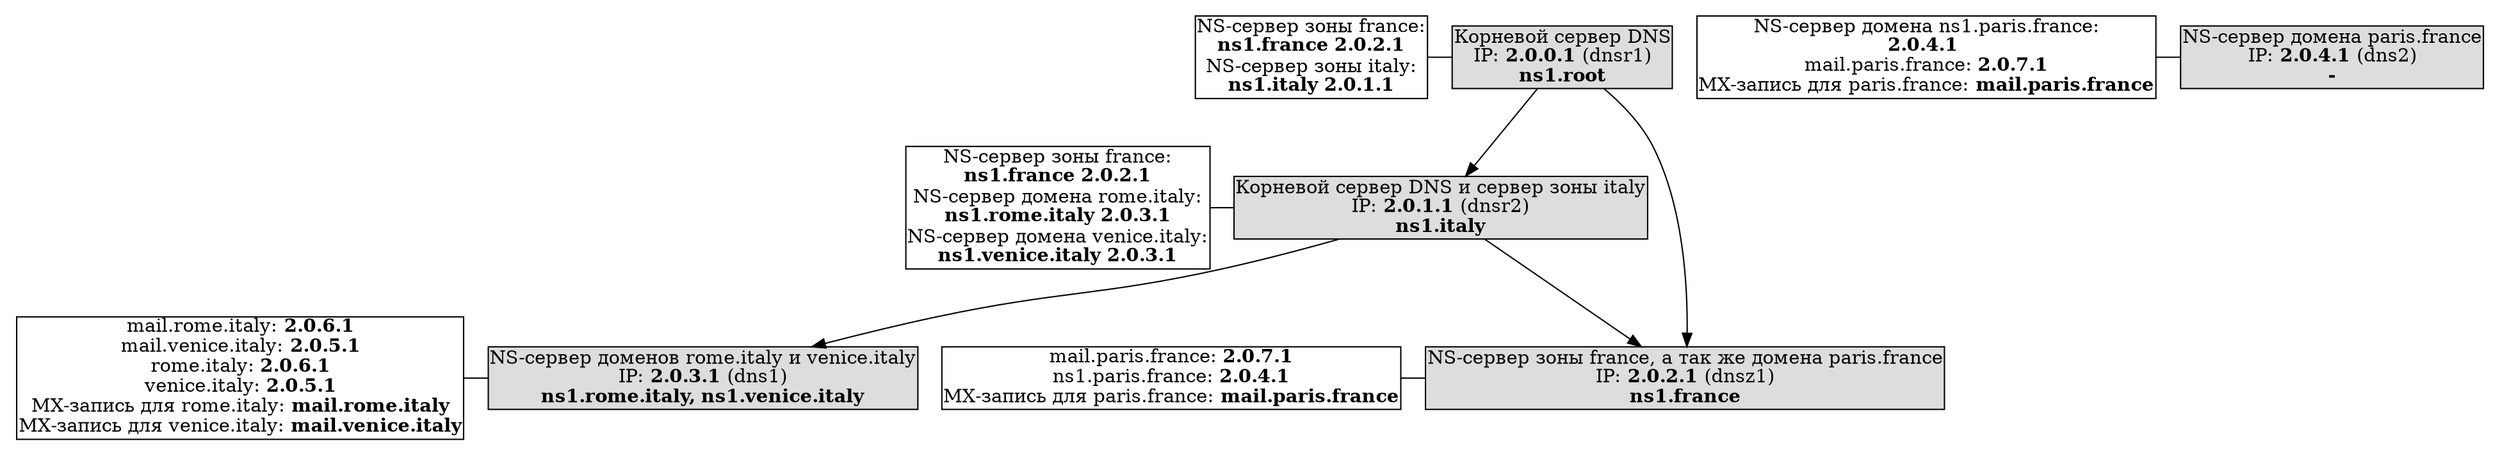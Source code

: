 digraph G {
        margin=0;
        node [margin=0];
        
subgraph cluster_0 {
color=none;
rank=same;
_2_0_3_1 [shape="none", label=<
<TABLE BGCOLOR="#DDDDDD" CELLPADDING="0" CELLSPACING="0" CELLBORDER="0">
<TR><TD>NS-сервер доменов rome.italy и venice.italy</TD></TR>
<TR><TD>IP: <B>2.0.3.1</B> (dns1)</TD></TR>
<TR><TD><B>ns1.rome.italy, ns1.venice.italy</B></TD></TR>
</TABLE>>];
_2_0_3_1_records [shape="none", label=<
<TABLE BGCOLOR="#FFFFFF" CELLPADDING="0" CELLSPACING="0" CELLBORDER="0">
<TR><TD>mail.rome.italy: <B>2.0.6.1</B></TD></TR>
<TR><TD>mail.venice.italy: <B>2.0.5.1</B></TD></TR>
<TR><TD>rome.italy: <B>2.0.6.1</B></TD></TR>
<TR><TD>venice.italy: <B>2.0.5.1</B></TD></TR>
<TR><TD>MX-запись для rome.italy: <B>mail.rome.italy</B></TD></TR>
<TR><TD>MX-запись для venice.italy: <B>mail.venice.italy</B></TD></TR>
</TABLE>>];
_2_0_3_1 -> _2_0_3_1_records [constraint=False, dir=none];
}
subgraph cluster_1 {
color=none;
rank=same;
_2_0_1_1 [shape="none", label=<
<TABLE BGCOLOR="#DDDDDD" CELLPADDING="0" CELLSPACING="0" CELLBORDER="0">
<TR><TD>Корневой сервер DNS и сервер зоны italy</TD></TR>
<TR><TD>IP: <B>2.0.1.1</B> (dnsr2)</TD></TR>
<TR><TD><B>ns1.italy</B></TD></TR>
</TABLE>>];
_2_0_1_1_records [shape="none", label=<
<TABLE BGCOLOR="#FFFFFF" CELLPADDING="0" CELLSPACING="0" CELLBORDER="0">
<TR><TD>NS-сервер зоны france:</TD></TR><TR><TD><B>ns1.france 2.0.2.1</B></TD></TR>
<TR><TD>NS-сервер домена rome.italy:</TD></TR><TR><TD><B>ns1.rome.italy 2.0.3.1</B></TD></TR>
<TR><TD>NS-сервер домена venice.italy:</TD></TR><TR><TD><B>ns1.venice.italy 2.0.3.1</B></TD></TR>
</TABLE>>];
_2_0_1_1 -> _2_0_1_1_records [constraint=False, dir=none];
}
subgraph cluster_2 {
color=none;
rank=same;
_2_0_0_1 [shape="none", label=<
<TABLE BGCOLOR="#DDDDDD" CELLPADDING="0" CELLSPACING="0" CELLBORDER="0">
<TR><TD>Корневой сервер DNS</TD></TR>
<TR><TD>IP: <B>2.0.0.1</B> (dnsr1)</TD></TR>
<TR><TD><B>ns1.root</B></TD></TR>
</TABLE>>];
_2_0_0_1_records [shape="none", label=<
<TABLE BGCOLOR="#FFFFFF" CELLPADDING="0" CELLSPACING="0" CELLBORDER="0">
<TR><TD>NS-сервер зоны france:</TD></TR><TR><TD><B>ns1.france 2.0.2.1</B></TD></TR>
<TR><TD>NS-сервер зоны italy:</TD></TR><TR><TD><B>ns1.italy 2.0.1.1</B></TD></TR>
</TABLE>>];
_2_0_0_1 -> _2_0_0_1_records [constraint=False, dir=none];
}
subgraph cluster_3 {
color=none;
rank=same;
_2_0_4_1 [shape="none", label=<
<TABLE BGCOLOR="#DDDDDD" CELLPADDING="0" CELLSPACING="0" CELLBORDER="0">
<TR><TD>NS-сервер домена paris.france</TD></TR>
<TR><TD>IP: <B>2.0.4.1</B> (dns2)</TD></TR>
<TR><TD><B>-</B></TD></TR>
</TABLE>>];
_2_0_4_1_records [shape="none", label=<
<TABLE BGCOLOR="#FFFFFF" CELLPADDING="0" CELLSPACING="0" CELLBORDER="0">
<TR><TD>NS-сервер домена ns1.paris.france:</TD></TR><TR><TD><B>2.0.4.1 </B></TD></TR>
<TR><TD>mail.paris.france: <B>2.0.7.1</B></TD></TR>
<TR><TD>MX-запись для paris.france: <B>mail.paris.france</B></TD></TR>
</TABLE>>];
_2_0_4_1 -> _2_0_4_1_records [constraint=False, dir=none];
}
subgraph cluster_4 {
color=none;
rank=same;
_2_0_2_1 [shape="none", label=<
<TABLE BGCOLOR="#DDDDDD" CELLPADDING="0" CELLSPACING="0" CELLBORDER="0">
<TR><TD>NS-сервер зоны france, а так же домена paris.france</TD></TR>
<TR><TD>IP: <B>2.0.2.1</B> (dnsz1)</TD></TR>
<TR><TD><B>ns1.france</B></TD></TR>
</TABLE>>];
_2_0_2_1_records [shape="none", label=<
<TABLE BGCOLOR="#FFFFFF" CELLPADDING="0" CELLSPACING="0" CELLBORDER="0">
<TR><TD>mail.paris.france: <B>2.0.7.1</B></TD></TR>
<TR><TD>ns1.paris.france: <B>2.0.4.1</B></TD></TR>
<TR><TD>MX-запись для paris.france: <B>mail.paris.france</B></TD></TR>
</TABLE>>];
_2_0_2_1 -> _2_0_2_1_records [constraint=False, dir=none];
}
_2_0_0_1 -> _2_0_1_1;
_2_0_0_1 -> _2_0_2_1;
_2_0_1_1 -> _2_0_3_1;
_2_0_1_1 -> _2_0_2_1;
}

